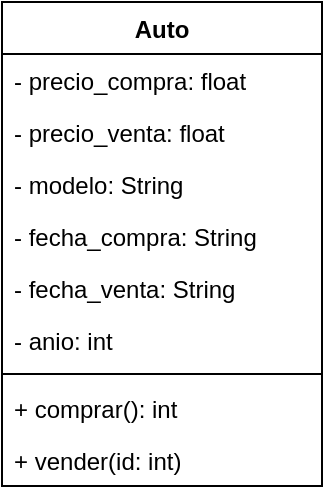 <mxfile version="20.5.3" type="device"><diagram id="Wwe_sdgc-0Lmh6iFKPfi" name="Page-1"><mxGraphModel dx="666" dy="384" grid="1" gridSize="10" guides="1" tooltips="1" connect="1" arrows="1" fold="1" page="1" pageScale="1" pageWidth="827" pageHeight="1169" math="0" shadow="0"><root><mxCell id="0"/><mxCell id="1" parent="0"/><mxCell id="hthrb8PaUXO8oIaQlY5--1" value="Auto" style="swimlane;fontStyle=1;align=center;verticalAlign=top;childLayout=stackLayout;horizontal=1;startSize=26;horizontalStack=0;resizeParent=1;resizeParentMax=0;resizeLast=0;collapsible=1;marginBottom=0;" vertex="1" parent="1"><mxGeometry x="160" y="80" width="160" height="242" as="geometry"><mxRectangle x="220" y="80" width="70" height="30" as="alternateBounds"/></mxGeometry></mxCell><mxCell id="hthrb8PaUXO8oIaQlY5--2" value="- precio_compra: float" style="text;strokeColor=none;fillColor=none;align=left;verticalAlign=top;spacingLeft=4;spacingRight=4;overflow=hidden;rotatable=0;points=[[0,0.5],[1,0.5]];portConstraint=eastwest;" vertex="1" parent="hthrb8PaUXO8oIaQlY5--1"><mxGeometry y="26" width="160" height="26" as="geometry"/></mxCell><mxCell id="hthrb8PaUXO8oIaQlY5--5" value="- precio_venta: float" style="text;strokeColor=none;fillColor=none;align=left;verticalAlign=top;spacingLeft=4;spacingRight=4;overflow=hidden;rotatable=0;points=[[0,0.5],[1,0.5]];portConstraint=eastwest;" vertex="1" parent="hthrb8PaUXO8oIaQlY5--1"><mxGeometry y="52" width="160" height="26" as="geometry"/></mxCell><mxCell id="hthrb8PaUXO8oIaQlY5--6" value="- modelo: String" style="text;strokeColor=none;fillColor=none;align=left;verticalAlign=top;spacingLeft=4;spacingRight=4;overflow=hidden;rotatable=0;points=[[0,0.5],[1,0.5]];portConstraint=eastwest;" vertex="1" parent="hthrb8PaUXO8oIaQlY5--1"><mxGeometry y="78" width="160" height="26" as="geometry"/></mxCell><mxCell id="hthrb8PaUXO8oIaQlY5--7" value="- fecha_compra: String" style="text;strokeColor=none;fillColor=none;align=left;verticalAlign=top;spacingLeft=4;spacingRight=4;overflow=hidden;rotatable=0;points=[[0,0.5],[1,0.5]];portConstraint=eastwest;" vertex="1" parent="hthrb8PaUXO8oIaQlY5--1"><mxGeometry y="104" width="160" height="26" as="geometry"/></mxCell><mxCell id="hthrb8PaUXO8oIaQlY5--8" value="- fecha_venta: String" style="text;strokeColor=none;fillColor=none;align=left;verticalAlign=top;spacingLeft=4;spacingRight=4;overflow=hidden;rotatable=0;points=[[0,0.5],[1,0.5]];portConstraint=eastwest;" vertex="1" parent="hthrb8PaUXO8oIaQlY5--1"><mxGeometry y="130" width="160" height="26" as="geometry"/></mxCell><mxCell id="hthrb8PaUXO8oIaQlY5--9" value="- anio: int" style="text;strokeColor=none;fillColor=none;align=left;verticalAlign=top;spacingLeft=4;spacingRight=4;overflow=hidden;rotatable=0;points=[[0,0.5],[1,0.5]];portConstraint=eastwest;" vertex="1" parent="hthrb8PaUXO8oIaQlY5--1"><mxGeometry y="156" width="160" height="26" as="geometry"/></mxCell><mxCell id="hthrb8PaUXO8oIaQlY5--3" value="" style="line;strokeWidth=1;fillColor=none;align=left;verticalAlign=middle;spacingTop=-1;spacingLeft=3;spacingRight=3;rotatable=0;labelPosition=right;points=[];portConstraint=eastwest;strokeColor=inherit;" vertex="1" parent="hthrb8PaUXO8oIaQlY5--1"><mxGeometry y="182" width="160" height="8" as="geometry"/></mxCell><mxCell id="hthrb8PaUXO8oIaQlY5--4" value="+ comprar(): int" style="text;strokeColor=none;fillColor=none;align=left;verticalAlign=top;spacingLeft=4;spacingRight=4;overflow=hidden;rotatable=0;points=[[0,0.5],[1,0.5]];portConstraint=eastwest;" vertex="1" parent="hthrb8PaUXO8oIaQlY5--1"><mxGeometry y="190" width="160" height="26" as="geometry"/></mxCell><mxCell id="hthrb8PaUXO8oIaQlY5--10" value="+ vender(id: int)" style="text;strokeColor=none;fillColor=none;align=left;verticalAlign=top;spacingLeft=4;spacingRight=4;overflow=hidden;rotatable=0;points=[[0,0.5],[1,0.5]];portConstraint=eastwest;" vertex="1" parent="hthrb8PaUXO8oIaQlY5--1"><mxGeometry y="216" width="160" height="26" as="geometry"/></mxCell></root></mxGraphModel></diagram></mxfile>